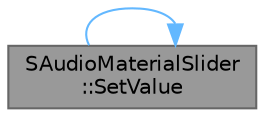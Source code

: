 digraph "SAudioMaterialSlider::SetValue"
{
 // INTERACTIVE_SVG=YES
 // LATEX_PDF_SIZE
  bgcolor="transparent";
  edge [fontname=Helvetica,fontsize=10,labelfontname=Helvetica,labelfontsize=10];
  node [fontname=Helvetica,fontsize=10,shape=box,height=0.2,width=0.4];
  rankdir="LR";
  Node1 [id="Node000001",label="SAudioMaterialSlider\l::SetValue",height=0.2,width=0.4,color="gray40", fillcolor="grey60", style="filled", fontcolor="black",tooltip="Set the Value attribute."];
  Node1 -> Node1 [id="edge1_Node000001_Node000001",color="steelblue1",style="solid",tooltip=" "];
}
